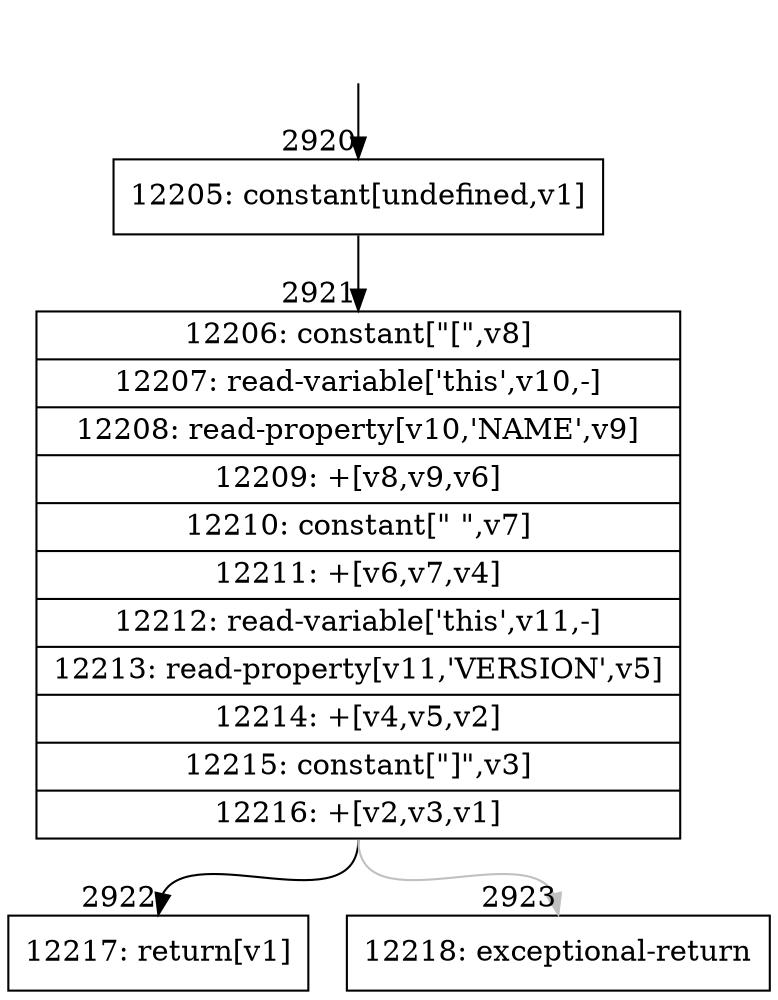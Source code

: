 digraph {
rankdir="TD"
BB_entry227[shape=none,label=""];
BB_entry227 -> BB2920 [tailport=s, headport=n, headlabel="    2920"]
BB2920 [shape=record label="{12205: constant[undefined,v1]}" ] 
BB2920 -> BB2921 [tailport=s, headport=n, headlabel="      2921"]
BB2921 [shape=record label="{12206: constant[\"[\",v8]|12207: read-variable['this',v10,-]|12208: read-property[v10,'NAME',v9]|12209: +[v8,v9,v6]|12210: constant[\" \",v7]|12211: +[v6,v7,v4]|12212: read-variable['this',v11,-]|12213: read-property[v11,'VERSION',v5]|12214: +[v4,v5,v2]|12215: constant[\"]\",v3]|12216: +[v2,v3,v1]}" ] 
BB2921 -> BB2922 [tailport=s, headport=n, headlabel="      2922"]
BB2921 -> BB2923 [tailport=s, headport=n, color=gray, headlabel="      2923"]
BB2922 [shape=record label="{12217: return[v1]}" ] 
BB2923 [shape=record label="{12218: exceptional-return}" ] 
//#$~ 1886
}
